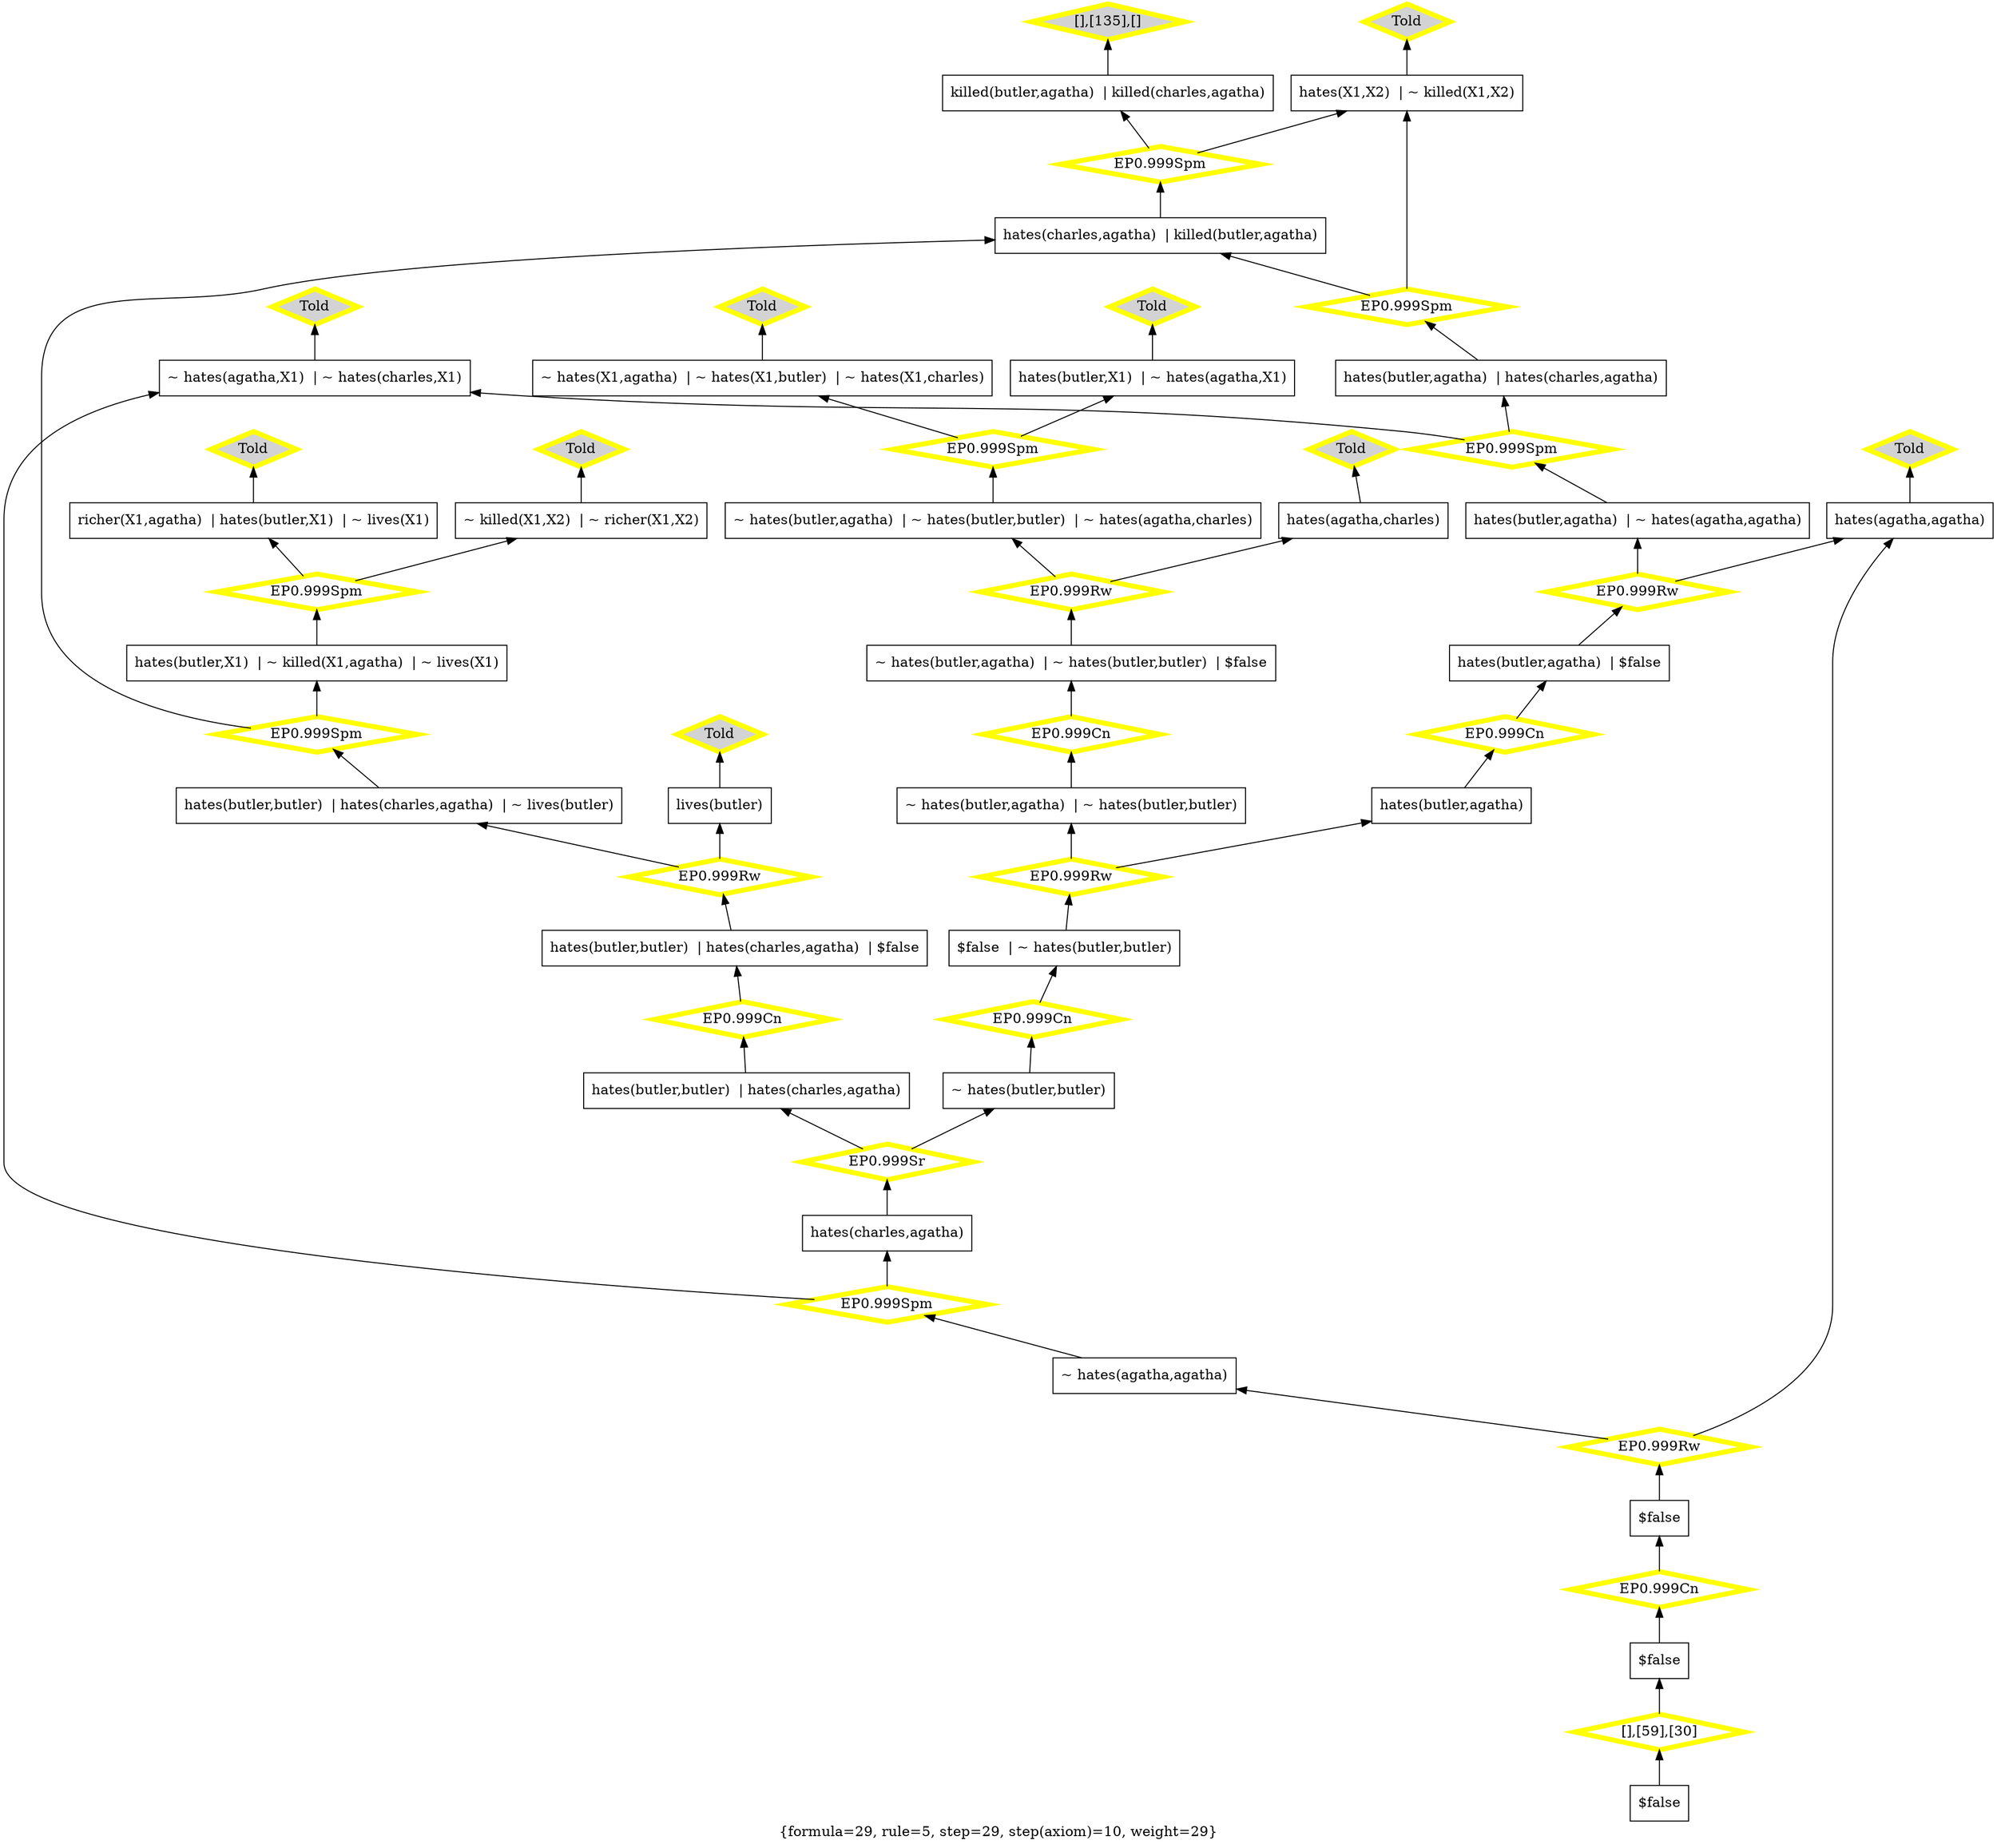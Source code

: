 digraph g 
{ rankdir=BT;
 labelloc=b label="{formula=29, rule=5, step=29, step(axiom)=10, weight=29}"  
 "x_44" [ color="black" shape="box" label="hates(X1,X2)  | ~ killed(X1,X2)" fillcolor="white" style="filled"  ];
  "x_118" [ color="black" shape="box" label="~ hates(butler,agatha)  | ~ hates(butler,butler)" fillcolor="white" style="filled"  ];
  "x_121" [ color="black" shape="box" label="hates(butler,butler)  | hates(charles,agatha)  | ~ lives(butler)" fillcolor="white" style="filled"  ];
  "x_75" [ color="black" shape="box" label="hates(butler,X1)  | ~ hates(agatha,X1)" fillcolor="white" style="filled"  ];
  "x_6" [ color="black" shape="box" label="hates(butler,butler)  | hates(charles,agatha)" fillcolor="white" style="filled"  ];
  "x_47" [ color="black" shape="box" label="hates(charles,agatha)" fillcolor="white" style="filled"  ];
  "x_9" [ color="black" shape="box" label="richer(X1,agatha)  | hates(butler,X1)  | ~ lives(X1)" fillcolor="white" style="filled"  ];
  "x_49" [ color="black" shape="box" label="lives(butler)" fillcolor="white" style="filled"  ];
  "x_128" [ color="black" shape="box" label="hates(butler,agatha)  | hates(charles,agatha)" fillcolor="white" style="filled"  ];
  "x_85" [ color="black" shape="box" label="~ hates(X1,agatha)  | ~ hates(X1,butler)  | ~ hates(X1,charles)" fillcolor="white" style="filled"  ];
  "x_87" [ color="black" shape="box" label="hates(butler,butler)  | hates(charles,agatha)  | $false" fillcolor="white" style="filled"  ];
  "x_19" [ color="black" shape="box" label="~ hates(butler,agatha)  | ~ hates(butler,butler)  | $false" fillcolor="white" style="filled"  ];
  "x_20" [ color="black" shape="box" label="~ hates(butler,agatha)  | ~ hates(butler,butler)  | ~ hates(agatha,charles)" fillcolor="white" style="filled"  ];
  "x_23" [ color="black" shape="box" label="hates(butler,X1)  | ~ killed(X1,agatha)  | ~ lives(X1)" fillcolor="white" style="filled"  ];
  "x_55" [ color="black" shape="box" label="hates(butler,agatha)" fillcolor="white" style="filled"  ];
  "x_25" [ color="black" shape="box" label="~ hates(agatha,agatha)" fillcolor="white" style="filled"  ];
  "x_95" [ color="black" shape="box" label="~ hates(butler,butler)" fillcolor="white" style="filled"  ];
  "x_29" [ color="black" shape="box" label="hates(agatha,agatha)" fillcolor="white" style="filled"  ];
  "x_98" [ color="black" shape="box" label="hates(butler,agatha)  | ~ hates(agatha,agatha)" fillcolor="white" style="filled"  ];
  "x_30" [ color="black" shape="box" label="$false" fillcolor="white" style="filled"  ];
  "x_59" [ color="black" shape="box" label="$false" fillcolor="white" style="filled"  ];
  "x_135" [ color="black" shape="box" label="killed(butler,agatha)  | killed(charles,agatha)" fillcolor="white" style="filled"  ];
  "x_103" [ color="black" shape="box" label="$false" fillcolor="white" style="filled"  ];
  "x_65" [ color="black" shape="box" label="$false  | ~ hates(butler,butler)" fillcolor="white" style="filled"  ];
  "x_108" [ color="black" shape="box" label="~ killed(X1,X2)  | ~ richer(X1,X2)" fillcolor="white" style="filled"  ];
  "x_68" [ color="black" shape="box" label="hates(charles,agatha)  | killed(butler,agatha)" fillcolor="white" style="filled"  ];
  "x_139" [ color="black" shape="box" label="hates(butler,agatha)  | $false" fillcolor="white" style="filled"  ];
  "x_110" [ color="black" shape="box" label="hates(agatha,charles)" fillcolor="white" style="filled"  ];
  "x_142" [ color="black" shape="box" label="~ hates(agatha,X1)  | ~ hates(charles,X1)" fillcolor="white" style="filled"  ];
  "1450b6d7:1242c262046:-7f44" [ URL="http://browser.inference-web.org/iwbrowser/BrowseNodeSet?url=http%3A%2F%2Finference-web.org%2Fproofs%2Ftptp%2FSolutions%2FPUZ%2FPUZ001-1%2FEP---1.1pre%2Fanswer.owl%23ns_40" color="yellow" shape="diamond" label="EP0.999Sr" fillcolor="white" style="filled" penwidth="5"  ];
  "x_47" -> "1450b6d7:1242c262046:-7f44";
  "1450b6d7:1242c262046:-7f44" -> "x_6";
  "1450b6d7:1242c262046:-7f44" -> "x_95";
  "1450b6d7:1242c262046:-7ef3" [ URL="http://browser.inference-web.org/iwbrowser/BrowseNodeSet?url=http%3A%2F%2Finference-web.org%2Fproofs%2Ftptp%2FSolutions%2FPUZ%2FPUZ001-1%2FEP---1.1pre%2Fanswer.owl%23ns_2" color="yellow" shape="diamond" label="Told" fillcolor="lightgrey" style="filled" penwidth="5"  ];
  "x_49" -> "1450b6d7:1242c262046:-7ef3";
  "1450b6d7:1242c262046:-7f23" [ URL="http://browser.inference-web.org/iwbrowser/BrowseNodeSet?url=http%3A%2F%2Finference-web.org%2Fproofs%2Ftptp%2FSolutions%2FPUZ%2FPUZ001-1%2FEP---1.1pre%2Fanswer.owl%23ns_9" color="yellow" shape="diamond" label="Told" fillcolor="lightgrey" style="filled" penwidth="5"  ];
  "x_44" -> "1450b6d7:1242c262046:-7f23";
  "1450b6d7:1242c262046:-7f36" [ URL="http://browser.inference-web.org/iwbrowser/BrowseNodeSet?url=http%3A%2F%2Finference-web.org%2Fproofs%2Ftptp%2FSolutions%2FPUZ%2FPUZ001-1%2FEP---1.1pre%2Fanswer.owl%23ns_35" color="yellow" shape="diamond" label="EP0.999Cn" fillcolor="white" style="filled" penwidth="5"  ];
  "x_55" -> "1450b6d7:1242c262046:-7f36";
  "1450b6d7:1242c262046:-7f36" -> "x_139";
  "1450b6d7:1242c262046:-7f3f" [ URL="http://browser.inference-web.org/iwbrowser/BrowseNodeSet?url=http%3A%2F%2Finference-web.org%2Fproofs%2Ftptp%2FSolutions%2FPUZ%2FPUZ001-1%2FEP---1.1pre%2Fanswer.owl%23ns_38" color="yellow" shape="diamond" label="EP0.999Cn" fillcolor="white" style="filled" penwidth="5"  ];
  "x_95" -> "1450b6d7:1242c262046:-7f3f";
  "1450b6d7:1242c262046:-7f3f" -> "x_65";
  "1450b6d7:1242c262046:-7f06" [ URL="http://browser.inference-web.org/iwbrowser/BrowseNodeSet?url=http%3A%2F%2Finference-web.org%2Fproofs%2Ftptp%2FSolutions%2FPUZ%2FPUZ001-1%2FEP---1.1pre%2Fanswer.owl%23ns_10" color="yellow" shape="diamond" label="Told" fillcolor="lightgrey" style="filled" penwidth="5"  ];
  "x_75" -> "1450b6d7:1242c262046:-7f06";
  "1450b6d7:1242c262046:-7f1e" [ URL="http://browser.inference-web.org/iwbrowser/BrowseNodeSet?url=http%3A%2F%2Finference-web.org%2Fproofs%2Ftptp%2FSolutions%2FPUZ%2FPUZ001-1%2FEP---1.1pre%2Fanswer.owl%23ns_5" color="yellow" shape="diamond" label="Told" fillcolor="lightgrey" style="filled" penwidth="5"  ];
  "x_142" -> "1450b6d7:1242c262046:-7f1e";
  "1450b6d7:1242c262046:-7f32" [ URL="http://browser.inference-web.org/iwbrowser/BrowseNodeSet?url=http%3A%2F%2Finference-web.org%2Fproofs%2Ftptp%2FSolutions%2FPUZ%2FPUZ001-1%2FEP---1.1pre%2Fanswer.owl%23ns_34" color="yellow" shape="diamond" label="EP0.999Rw" fillcolor="white" style="filled" penwidth="5"  ];
  "x_139" -> "1450b6d7:1242c262046:-7f32";
  "1450b6d7:1242c262046:-7f32" -> "x_29";
  "1450b6d7:1242c262046:-7f32" -> "x_98";
  "1450b6d7:1242c262046:-7f65" [ URL="http://browser.inference-web.org/iwbrowser/BrowseNodeSet?url=http%3A%2F%2Finference-web.org%2Fproofs%2Ftptp%2FSolutions%2FPUZ%2FPUZ001-1%2FEP---1.1pre%2Fanswer.owl%23ns_13" color="yellow" shape="diamond" label="EP0.999Spm" fillcolor="white" style="filled" penwidth="5"  ];
  "x_68" -> "1450b6d7:1242c262046:-7f65";
  "1450b6d7:1242c262046:-7f65" -> "x_44";
  "1450b6d7:1242c262046:-7f65" -> "x_135";
  "1450b6d7:1242c262046:-7f60" [ URL="http://browser.inference-web.org/iwbrowser/BrowseNodeSet?url=http%3A%2F%2Finference-web.org%2Fproofs%2Ftptp%2FSolutions%2FPUZ%2FPUZ001-1%2FEP---1.1pre%2Fanswer.owl%23ns_12" color="yellow" shape="diamond" label="[],[135],[]" fillcolor="lightgrey" style="filled" penwidth="5"  ];
  "x_135" -> "1450b6d7:1242c262046:-7f60";
  "1450b6d7:1242c262046:-7f49" [ URL="http://browser.inference-web.org/iwbrowser/BrowseNodeSet?url=http%3A%2F%2Finference-web.org%2Fproofs%2Ftptp%2FSolutions%2FPUZ%2FPUZ001-1%2FEP---1.1pre%2Fanswer.owl%23ns_41" color="yellow" shape="diamond" label="EP0.999Spm" fillcolor="white" style="filled" penwidth="5"  ];
  "x_25" -> "1450b6d7:1242c262046:-7f49";
  "1450b6d7:1242c262046:-7f49" -> "x_47";
  "1450b6d7:1242c262046:-7f49" -> "x_142";
  "1450b6d7:1242c262046:-7f3b" [ URL="http://browser.inference-web.org/iwbrowser/BrowseNodeSet?url=http%3A%2F%2Finference-web.org%2Fproofs%2Ftptp%2FSolutions%2FPUZ%2FPUZ001-1%2FEP---1.1pre%2Fanswer.owl%23ns_37" color="yellow" shape="diamond" label="EP0.999Rw" fillcolor="white" style="filled" penwidth="5"  ];
  "x_65" -> "1450b6d7:1242c262046:-7f3b";
  "1450b6d7:1242c262046:-7f3b" -> "x_55";
  "1450b6d7:1242c262046:-7f3b" -> "x_118";
  "1450b6d7:1242c262046:-7f4e" [ URL="http://browser.inference-web.org/iwbrowser/BrowseNodeSet?url=http%3A%2F%2Finference-web.org%2Fproofs%2Ftptp%2FSolutions%2FPUZ%2FPUZ001-1%2FEP---1.1pre%2Fanswer.owl%23ns_7" color="yellow" shape="diamond" label="Told" fillcolor="lightgrey" style="filled" penwidth="5"  ];
  "x_29" -> "1450b6d7:1242c262046:-7f4e";
  "1450b6d7:1242c262046:-7ef8" [ URL="http://browser.inference-web.org/iwbrowser/BrowseNodeSet?url=http%3A%2F%2Finference-web.org%2Fproofs%2Ftptp%2FSolutions%2FPUZ%2FPUZ001-1%2FEP---1.1pre%2Fanswer.owl%23ns_26" color="yellow" shape="diamond" label="EP0.999Rw" fillcolor="white" style="filled" penwidth="5"  ];
  "x_87" -> "1450b6d7:1242c262046:-7ef8";
  "1450b6d7:1242c262046:-7ef8" -> "x_49";
  "1450b6d7:1242c262046:-7ef8" -> "x_121";
  "1450b6d7:1242c262046:-7efc" [ URL="http://browser.inference-web.org/iwbrowser/BrowseNodeSet?url=http%3A%2F%2Finference-web.org%2Fproofs%2Ftptp%2FSolutions%2FPUZ%2FPUZ001-1%2FEP---1.1pre%2Fanswer.owl%23ns_27" color="yellow" shape="diamond" label="EP0.999Cn" fillcolor="white" style="filled" penwidth="5"  ];
  "x_6" -> "1450b6d7:1242c262046:-7efc";
  "1450b6d7:1242c262046:-7efc" -> "x_87";
  "1450b6d7:1242c262046:-7ee4" [ URL="http://browser.inference-web.org/iwbrowser/BrowseNodeSet?url=http%3A%2F%2Finference-web.org%2Fproofs%2Ftptp%2FSolutions%2FPUZ%2FPUZ001-1%2FEP---1.1pre%2Fanswer.owl%23ns_11" color="yellow" shape="diamond" label="Told" fillcolor="lightgrey" style="filled" penwidth="5"  ];
  "x_9" -> "1450b6d7:1242c262046:-7ee4";
  "1450b6d7:1242c262046:-7f15" [ URL="http://browser.inference-web.org/iwbrowser/BrowseNodeSet?url=http%3A%2F%2Finference-web.org%2Fproofs%2Ftptp%2FSolutions%2FPUZ%2FPUZ001-1%2FEP---1.1pre%2Fanswer.owl%23ns_19" color="yellow" shape="diamond" label="EP0.999Rw" fillcolor="white" style="filled" penwidth="5"  ];
  "x_19" -> "1450b6d7:1242c262046:-7f15";
  "1450b6d7:1242c262046:-7f15" -> "x_20";
  "1450b6d7:1242c262046:-7f15" -> "x_110";
  "1450b6d7:1242c262046:-7f01" [ URL="http://browser.inference-web.org/iwbrowser/BrowseNodeSet?url=http%3A%2F%2Finference-web.org%2Fproofs%2Ftptp%2FSolutions%2FPUZ%2FPUZ001-1%2FEP---1.1pre%2Fanswer.owl%23ns_6" color="yellow" shape="diamond" label="Told" fillcolor="lightgrey" style="filled" penwidth="5"  ];
  "x_85" -> "1450b6d7:1242c262046:-7f01";
  "1450b6d7:1242c262046:-7f0b" [ URL="http://browser.inference-web.org/iwbrowser/BrowseNodeSet?url=http%3A%2F%2Finference-web.org%2Fproofs%2Ftptp%2FSolutions%2FPUZ%2FPUZ001-1%2FEP---1.1pre%2Fanswer.owl%23ns_18" color="yellow" shape="diamond" label="EP0.999Spm" fillcolor="white" style="filled" penwidth="5"  ];
  "x_20" -> "1450b6d7:1242c262046:-7f0b";
  "1450b6d7:1242c262046:-7f0b" -> "x_75";
  "1450b6d7:1242c262046:-7f0b" -> "x_85";
  "1450b6d7:1242c262046:-7f5b" [ URL="http://browser.inference-web.org/iwbrowser/BrowseNodeSet?url=http%3A%2F%2Finference-web.org%2Fproofs%2Ftptp%2FSolutions%2FPUZ%2FPUZ001-1%2FEP---1.1pre%2Fanswer.owl%23answer" color="yellow" shape="diamond" label="[],[59],[30]" fillcolor="white" style="filled" penwidth="5"  ];
  "x_59" -> "1450b6d7:1242c262046:-7f5b";
  "1450b6d7:1242c262046:-7f5b" -> "x_30";
  "1450b6d7:1242c262046:-7edf" [ URL="http://browser.inference-web.org/iwbrowser/BrowseNodeSet?url=http%3A%2F%2Finference-web.org%2Fproofs%2Ftptp%2FSolutions%2FPUZ%2FPUZ001-1%2FEP---1.1pre%2Fanswer.owl%23ns_4" color="yellow" shape="diamond" label="Told" fillcolor="lightgrey" style="filled" penwidth="5"  ];
  "x_108" -> "1450b6d7:1242c262046:-7edf";
  "1450b6d7:1242c262046:-7f19" [ URL="http://browser.inference-web.org/iwbrowser/BrowseNodeSet?url=http%3A%2F%2Finference-web.org%2Fproofs%2Ftptp%2FSolutions%2FPUZ%2FPUZ001-1%2FEP---1.1pre%2Fanswer.owl%23ns_20" color="yellow" shape="diamond" label="EP0.999Cn" fillcolor="white" style="filled" penwidth="5"  ];
  "x_118" -> "1450b6d7:1242c262046:-7f19";
  "1450b6d7:1242c262046:-7f19" -> "x_19";
  "1450b6d7:1242c262046:-7f57" [ URL="http://browser.inference-web.org/iwbrowser/BrowseNodeSet?url=http%3A%2F%2Finference-web.org%2Fproofs%2Ftptp%2FSolutions%2FPUZ%2FPUZ001-1%2FEP---1.1pre%2Fanswer.owl%23ns_44" color="yellow" shape="diamond" label="EP0.999Cn" fillcolor="white" style="filled" penwidth="5"  ];
  "x_30" -> "1450b6d7:1242c262046:-7f57";
  "1450b6d7:1242c262046:-7f57" -> "x_103";
  "1450b6d7:1242c262046:-7f10" [ URL="http://browser.inference-web.org/iwbrowser/BrowseNodeSet?url=http%3A%2F%2Finference-web.org%2Fproofs%2Ftptp%2FSolutions%2FPUZ%2FPUZ001-1%2FEP---1.1pre%2Fanswer.owl%23ns_8" color="yellow" shape="diamond" label="Told" fillcolor="lightgrey" style="filled" penwidth="5"  ];
  "x_110" -> "1450b6d7:1242c262046:-7f10";
  "1450b6d7:1242c262046:-7f28" [ URL="http://browser.inference-web.org/iwbrowser/BrowseNodeSet?url=http%3A%2F%2Finference-web.org%2Fproofs%2Ftptp%2FSolutions%2FPUZ%2FPUZ001-1%2FEP---1.1pre%2Fanswer.owl%23ns_24" color="yellow" shape="diamond" label="EP0.999Spm" fillcolor="white" style="filled" penwidth="5"  ];
  "x_128" -> "1450b6d7:1242c262046:-7f28";
  "1450b6d7:1242c262046:-7f28" -> "x_44";
  "1450b6d7:1242c262046:-7f28" -> "x_68";
  "1450b6d7:1242c262046:-7f53" [ URL="http://browser.inference-web.org/iwbrowser/BrowseNodeSet?url=http%3A%2F%2Finference-web.org%2Fproofs%2Ftptp%2FSolutions%2FPUZ%2FPUZ001-1%2FEP---1.1pre%2Fanswer.owl%23ns_43" color="yellow" shape="diamond" label="EP0.999Rw" fillcolor="white" style="filled" penwidth="5"  ];
  "x_103" -> "1450b6d7:1242c262046:-7f53";
  "1450b6d7:1242c262046:-7f53" -> "x_25";
  "1450b6d7:1242c262046:-7f53" -> "x_29";
  "1450b6d7:1242c262046:-7eee" [ URL="http://browser.inference-web.org/iwbrowser/BrowseNodeSet?url=http%3A%2F%2Finference-web.org%2Fproofs%2Ftptp%2FSolutions%2FPUZ%2FPUZ001-1%2FEP---1.1pre%2Fanswer.owl%23ns_25" color="yellow" shape="diamond" label="EP0.999Spm" fillcolor="white" style="filled" penwidth="5"  ];
  "x_121" -> "1450b6d7:1242c262046:-7eee";
  "1450b6d7:1242c262046:-7eee" -> "x_23";
  "1450b6d7:1242c262046:-7eee" -> "x_68";
  "1450b6d7:1242c262046:-7f2d" [ URL="http://browser.inference-web.org/iwbrowser/BrowseNodeSet?url=http%3A%2F%2Finference-web.org%2Fproofs%2Ftptp%2FSolutions%2FPUZ%2FPUZ001-1%2FEP---1.1pre%2Fanswer.owl%23ns_33" color="yellow" shape="diamond" label="EP0.999Spm" fillcolor="white" style="filled" penwidth="5"  ];
  "x_98" -> "1450b6d7:1242c262046:-7f2d";
  "1450b6d7:1242c262046:-7f2d" -> "x_128";
  "1450b6d7:1242c262046:-7f2d" -> "x_142";
  "1450b6d7:1242c262046:-7ee9" [ URL="http://browser.inference-web.org/iwbrowser/BrowseNodeSet?url=http%3A%2F%2Finference-web.org%2Fproofs%2Ftptp%2FSolutions%2FPUZ%2FPUZ001-1%2FEP---1.1pre%2Fanswer.owl%23ns_14" color="yellow" shape="diamond" label="EP0.999Spm" fillcolor="white" style="filled" penwidth="5"  ];
  "x_23" -> "1450b6d7:1242c262046:-7ee9";
  "1450b6d7:1242c262046:-7ee9" -> "x_9";
  "1450b6d7:1242c262046:-7ee9" -> "x_108";
  }
